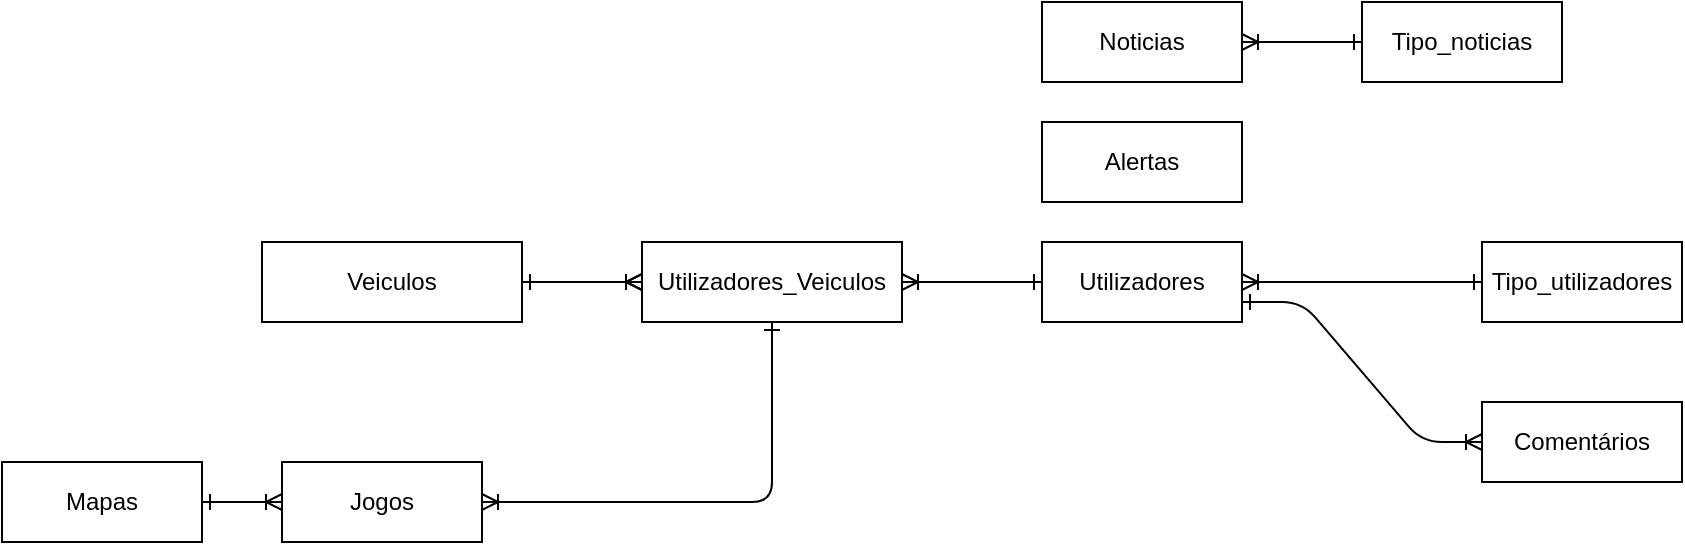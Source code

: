 <mxfile>
    <diagram id="qk4h2__4EyvmmWuhN_s_" name="Page-1">
        <mxGraphModel dx="1871" dy="420" grid="1" gridSize="10" guides="1" tooltips="1" connect="1" arrows="1" fold="1" page="1" pageScale="1" pageWidth="827" pageHeight="1169" math="0" shadow="0">
            <root>
                <mxCell id="0"/>
                <mxCell id="1" parent="0"/>
                <mxCell id="27" value="Utilizadores" style="whiteSpace=wrap;html=1;align=center;" parent="1" vertex="1">
                    <mxGeometry x="450" y="140" width="100" height="40" as="geometry"/>
                </mxCell>
                <mxCell id="34" value="" style="edgeStyle=none;html=1;startArrow=ERoneToMany;startFill=0;endArrow=ERone;endFill=0;" parent="1" source="28" target="29" edge="1">
                    <mxGeometry relative="1" as="geometry"/>
                </mxCell>
                <mxCell id="28" value="Utilizadores_Veiculos" style="whiteSpace=wrap;html=1;align=center;" parent="1" vertex="1">
                    <mxGeometry x="250" y="140" width="130" height="40" as="geometry"/>
                </mxCell>
                <mxCell id="29" value="Veiculos" style="whiteSpace=wrap;html=1;align=center;" parent="1" vertex="1">
                    <mxGeometry x="60" y="140" width="130" height="40" as="geometry"/>
                </mxCell>
                <mxCell id="30" value="" style="edgeStyle=entityRelationEdgeStyle;fontSize=12;html=1;endArrow=ERone;entryX=1;entryY=0.5;entryDx=0;entryDy=0;startArrow=ERoneToMany;startFill=0;exitX=0;exitY=0.5;exitDx=0;exitDy=0;endFill=0;" parent="1" source="28" target="29" edge="1">
                    <mxGeometry width="100" height="100" relative="1" as="geometry">
                        <mxPoint x="230" y="160" as="sourcePoint"/>
                        <mxPoint x="470" y="-20" as="targetPoint"/>
                    </mxGeometry>
                </mxCell>
                <mxCell id="39" value="" style="edgeStyle=entityRelationEdgeStyle;fontSize=12;html=1;endArrow=ERoneToMany;exitX=0;exitY=0.5;exitDx=0;exitDy=0;startArrow=ERone;startFill=0;" parent="1" source="27" target="28" edge="1">
                    <mxGeometry width="100" height="100" relative="1" as="geometry">
                        <mxPoint x="490" y="50" as="sourcePoint"/>
                        <mxPoint x="470" y="-10" as="targetPoint"/>
                    </mxGeometry>
                </mxCell>
                <mxCell id="40" value="Jogos" style="whiteSpace=wrap;html=1;align=center;" parent="1" vertex="1">
                    <mxGeometry x="70" y="250" width="100" height="40" as="geometry"/>
                </mxCell>
                <mxCell id="42" value="Mapas" style="whiteSpace=wrap;html=1;align=center;" parent="1" vertex="1">
                    <mxGeometry x="-70" y="250" width="100" height="40" as="geometry"/>
                </mxCell>
                <mxCell id="43" value="" style="edgeStyle=entityRelationEdgeStyle;fontSize=12;html=1;endArrow=ERoneToMany;startArrow=ERone;startFill=0;endFill=0;entryX=0;entryY=0.5;entryDx=0;entryDy=0;exitX=1;exitY=0.5;exitDx=0;exitDy=0;" parent="1" source="42" target="40" edge="1">
                    <mxGeometry width="100" height="100" relative="1" as="geometry">
                        <mxPoint x="30" y="310" as="sourcePoint"/>
                        <mxPoint x="60" y="310" as="targetPoint"/>
                    </mxGeometry>
                </mxCell>
                <mxCell id="44" value="Tipo_utilizadores" style="whiteSpace=wrap;html=1;align=center;" parent="1" vertex="1">
                    <mxGeometry x="670" y="140" width="100" height="40" as="geometry"/>
                </mxCell>
                <mxCell id="45" value="Comentários" style="whiteSpace=wrap;html=1;align=center;" parent="1" vertex="1">
                    <mxGeometry x="670" y="220" width="100" height="40" as="geometry"/>
                </mxCell>
                <mxCell id="46" value="" style="edgeStyle=entityRelationEdgeStyle;fontSize=12;html=1;endArrow=ERoneToMany;entryX=1;entryY=0.5;entryDx=0;entryDy=0;startArrow=ERone;startFill=0;exitX=0;exitY=0.5;exitDx=0;exitDy=0;" parent="1" source="44" target="27" edge="1">
                    <mxGeometry width="100" height="100" relative="1" as="geometry">
                        <mxPoint x="640" y="160" as="sourcePoint"/>
                        <mxPoint x="590" y="60" as="targetPoint"/>
                    </mxGeometry>
                </mxCell>
                <mxCell id="47" value="" style="edgeStyle=entityRelationEdgeStyle;fontSize=12;html=1;endArrow=ERoneToMany;startArrow=ERone;startFill=0;endFill=0;entryX=0;entryY=0.5;entryDx=0;entryDy=0;" parent="1" target="45" edge="1">
                    <mxGeometry width="100" height="100" relative="1" as="geometry">
                        <mxPoint x="550" y="170" as="sourcePoint"/>
                        <mxPoint x="630" y="250" as="targetPoint"/>
                    </mxGeometry>
                </mxCell>
                <mxCell id="49" value="Noticias" style="whiteSpace=wrap;html=1;align=center;" parent="1" vertex="1">
                    <mxGeometry x="450" y="20" width="100" height="40" as="geometry"/>
                </mxCell>
                <mxCell id="50" value="Alertas" style="whiteSpace=wrap;html=1;align=center;" parent="1" vertex="1">
                    <mxGeometry x="450" y="80" width="100" height="40" as="geometry"/>
                </mxCell>
                <mxCell id="51" value="Tipo_noticias" style="whiteSpace=wrap;html=1;align=center;" parent="1" vertex="1">
                    <mxGeometry x="610" y="20" width="100" height="40" as="geometry"/>
                </mxCell>
                <mxCell id="52" value="" style="edgeStyle=entityRelationEdgeStyle;fontSize=12;html=1;endArrow=ERone;startArrow=ERoneToMany;startFill=0;endFill=0;exitX=1;exitY=0.5;exitDx=0;exitDy=0;" parent="1" source="49" target="51" edge="1">
                    <mxGeometry width="100" height="100" relative="1" as="geometry">
                        <mxPoint x="570" y="40" as="sourcePoint"/>
                        <mxPoint x="930" y="-70" as="targetPoint"/>
                    </mxGeometry>
                </mxCell>
                <mxCell id="55" value="" style="edgeStyle=orthogonalEdgeStyle;fontSize=12;html=1;endArrow=ERoneToMany;entryX=1;entryY=0.5;entryDx=0;entryDy=0;startArrow=ERone;startFill=0;exitX=0.5;exitY=1;exitDx=0;exitDy=0;endFill=0;" edge="1" parent="1" source="28" target="40">
                    <mxGeometry width="100" height="100" relative="1" as="geometry">
                        <mxPoint x="290" y="230" as="sourcePoint"/>
                        <mxPoint x="230" y="230" as="targetPoint"/>
                    </mxGeometry>
                </mxCell>
            </root>
        </mxGraphModel>
    </diagram>
</mxfile>